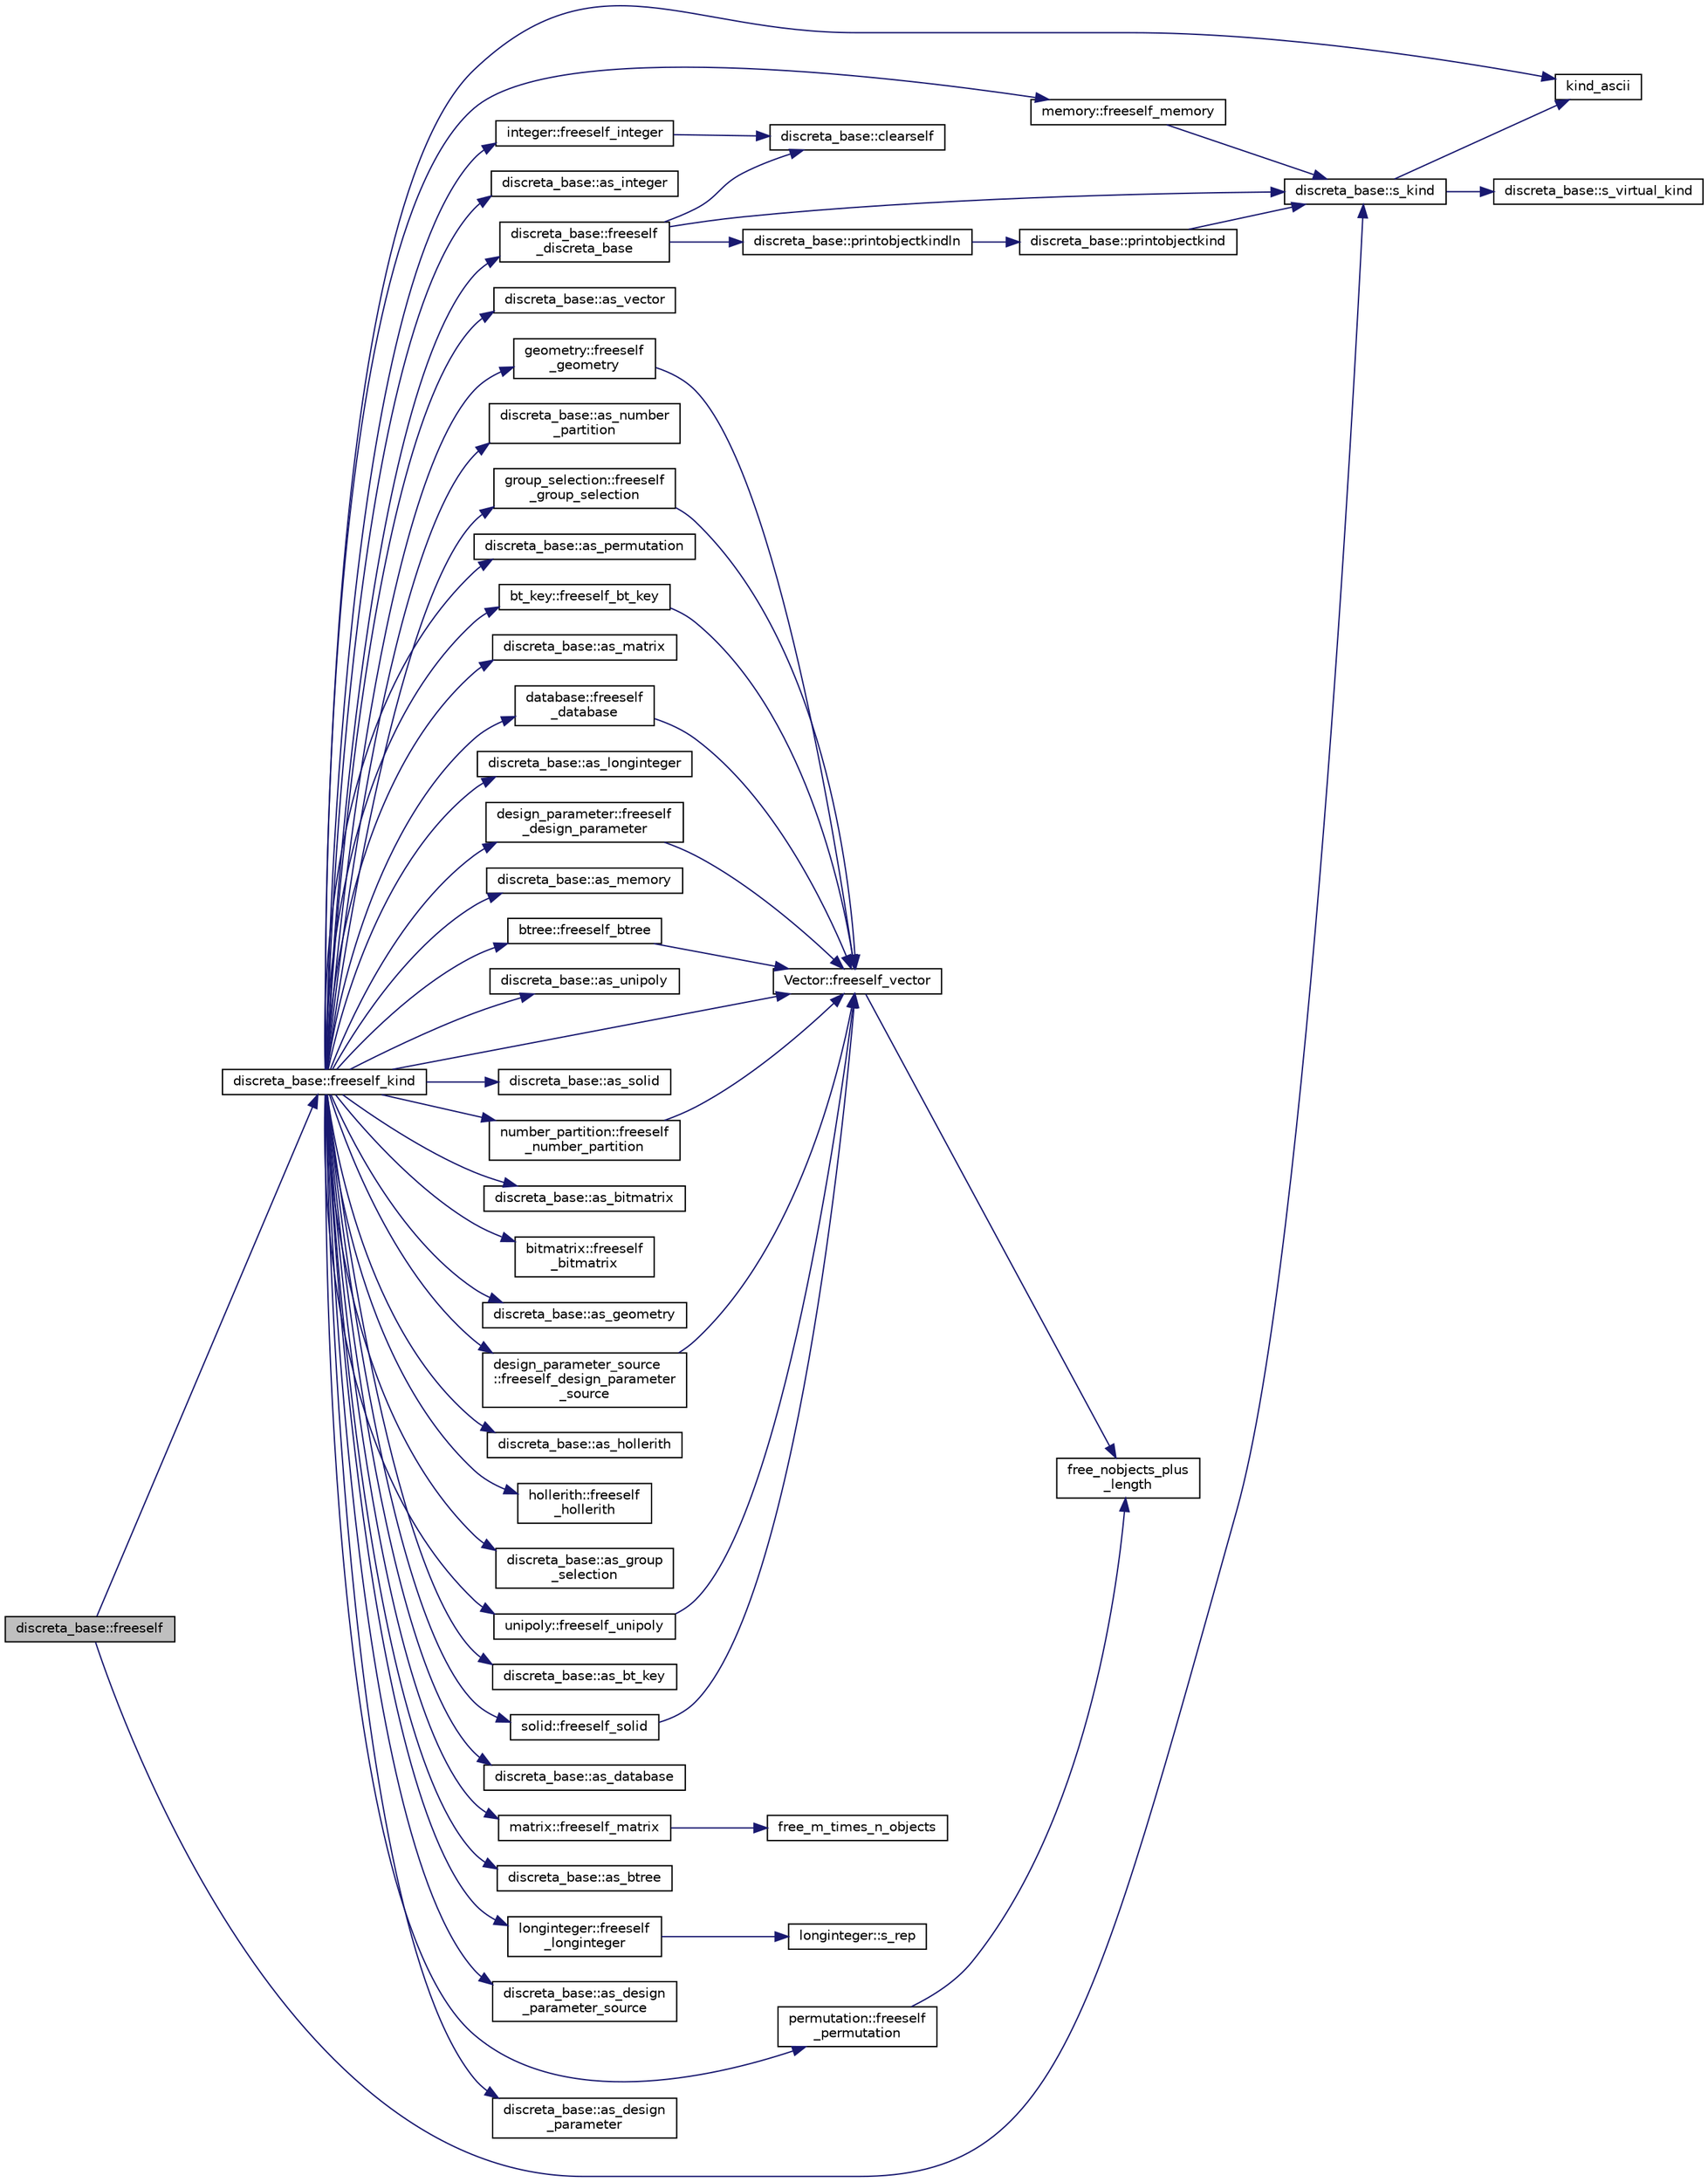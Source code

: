 digraph "discreta_base::freeself"
{
  edge [fontname="Helvetica",fontsize="10",labelfontname="Helvetica",labelfontsize="10"];
  node [fontname="Helvetica",fontsize="10",shape=record];
  rankdir="LR";
  Node12025 [label="discreta_base::freeself",height=0.2,width=0.4,color="black", fillcolor="grey75", style="filled", fontcolor="black"];
  Node12025 -> Node12026 [color="midnightblue",fontsize="10",style="solid",fontname="Helvetica"];
  Node12026 [label="discreta_base::freeself_kind",height=0.2,width=0.4,color="black", fillcolor="white", style="filled",URL="$d7/d71/classdiscreta__base.html#a63a23ada2165b3838fab719ed458cec8"];
  Node12026 -> Node12027 [color="midnightblue",fontsize="10",style="solid",fontname="Helvetica"];
  Node12027 [label="discreta_base::freeself\l_discreta_base",height=0.2,width=0.4,color="black", fillcolor="white", style="filled",URL="$d7/d71/classdiscreta__base.html#a8b1ec2cee4566034441e066dc2c027db"];
  Node12027 -> Node12028 [color="midnightblue",fontsize="10",style="solid",fontname="Helvetica"];
  Node12028 [label="discreta_base::s_kind",height=0.2,width=0.4,color="black", fillcolor="white", style="filled",URL="$d7/d71/classdiscreta__base.html#a8a830025c74adbbc3362418a7c2ba157"];
  Node12028 -> Node12029 [color="midnightblue",fontsize="10",style="solid",fontname="Helvetica"];
  Node12029 [label="discreta_base::s_virtual_kind",height=0.2,width=0.4,color="black", fillcolor="white", style="filled",URL="$d7/d71/classdiscreta__base.html#a52778a6d6943a468be083d0785d418fb"];
  Node12028 -> Node12030 [color="midnightblue",fontsize="10",style="solid",fontname="Helvetica"];
  Node12030 [label="kind_ascii",height=0.2,width=0.4,color="black", fillcolor="white", style="filled",URL="$d9/d60/discreta_8h.html#ad0ce825a9f29bc6cec27e1b64cfe27bf"];
  Node12027 -> Node12031 [color="midnightblue",fontsize="10",style="solid",fontname="Helvetica"];
  Node12031 [label="discreta_base::printobjectkindln",height=0.2,width=0.4,color="black", fillcolor="white", style="filled",URL="$d7/d71/classdiscreta__base.html#a677ccc8f392ebedde05e453f8cf59559"];
  Node12031 -> Node12032 [color="midnightblue",fontsize="10",style="solid",fontname="Helvetica"];
  Node12032 [label="discreta_base::printobjectkind",height=0.2,width=0.4,color="black", fillcolor="white", style="filled",URL="$d7/d71/classdiscreta__base.html#aa75a1314aa706909b029664944904231"];
  Node12032 -> Node12028 [color="midnightblue",fontsize="10",style="solid",fontname="Helvetica"];
  Node12027 -> Node12033 [color="midnightblue",fontsize="10",style="solid",fontname="Helvetica"];
  Node12033 [label="discreta_base::clearself",height=0.2,width=0.4,color="black", fillcolor="white", style="filled",URL="$d7/d71/classdiscreta__base.html#acc3985eac311491ab6ea3e409cffd3c4"];
  Node12026 -> Node12034 [color="midnightblue",fontsize="10",style="solid",fontname="Helvetica"];
  Node12034 [label="discreta_base::as_integer",height=0.2,width=0.4,color="black", fillcolor="white", style="filled",URL="$d7/d71/classdiscreta__base.html#a00d7691eaf874fd283d942692fe8dd26"];
  Node12026 -> Node12035 [color="midnightblue",fontsize="10",style="solid",fontname="Helvetica"];
  Node12035 [label="integer::freeself_integer",height=0.2,width=0.4,color="black", fillcolor="white", style="filled",URL="$d0/de5/classinteger.html#a02eb557612c9db1820dd75a77151edc0"];
  Node12035 -> Node12033 [color="midnightblue",fontsize="10",style="solid",fontname="Helvetica"];
  Node12026 -> Node12036 [color="midnightblue",fontsize="10",style="solid",fontname="Helvetica"];
  Node12036 [label="discreta_base::as_vector",height=0.2,width=0.4,color="black", fillcolor="white", style="filled",URL="$d7/d71/classdiscreta__base.html#a7bdd6cae39c380b128ee9e17e42cf020"];
  Node12026 -> Node12037 [color="midnightblue",fontsize="10",style="solid",fontname="Helvetica"];
  Node12037 [label="Vector::freeself_vector",height=0.2,width=0.4,color="black", fillcolor="white", style="filled",URL="$d5/db2/class_vector.html#ad55c58937ca8fb342247a2c0fb572d20"];
  Node12037 -> Node12038 [color="midnightblue",fontsize="10",style="solid",fontname="Helvetica"];
  Node12038 [label="free_nobjects_plus\l_length",height=0.2,width=0.4,color="black", fillcolor="white", style="filled",URL="$d9/d60/discreta_8h.html#a9fe9986097b58d1ade2867be95632efb"];
  Node12026 -> Node12039 [color="midnightblue",fontsize="10",style="solid",fontname="Helvetica"];
  Node12039 [label="discreta_base::as_number\l_partition",height=0.2,width=0.4,color="black", fillcolor="white", style="filled",URL="$d7/d71/classdiscreta__base.html#a307aa09de0e925d46697707968ffab00"];
  Node12026 -> Node12040 [color="midnightblue",fontsize="10",style="solid",fontname="Helvetica"];
  Node12040 [label="number_partition::freeself\l_number_partition",height=0.2,width=0.4,color="black", fillcolor="white", style="filled",URL="$df/d50/classnumber__partition.html#aa74111c1c8cd218b654e7b7c1ca42eb5"];
  Node12040 -> Node12037 [color="midnightblue",fontsize="10",style="solid",fontname="Helvetica"];
  Node12026 -> Node12041 [color="midnightblue",fontsize="10",style="solid",fontname="Helvetica"];
  Node12041 [label="discreta_base::as_permutation",height=0.2,width=0.4,color="black", fillcolor="white", style="filled",URL="$d7/d71/classdiscreta__base.html#aa4e72f36a82984239b12ae831e131098"];
  Node12026 -> Node12042 [color="midnightblue",fontsize="10",style="solid",fontname="Helvetica"];
  Node12042 [label="permutation::freeself\l_permutation",height=0.2,width=0.4,color="black", fillcolor="white", style="filled",URL="$d0/d08/classpermutation.html#a1f86343fa765d71c976d79e5ce372c12"];
  Node12042 -> Node12038 [color="midnightblue",fontsize="10",style="solid",fontname="Helvetica"];
  Node12026 -> Node12043 [color="midnightblue",fontsize="10",style="solid",fontname="Helvetica"];
  Node12043 [label="discreta_base::as_matrix",height=0.2,width=0.4,color="black", fillcolor="white", style="filled",URL="$d7/d71/classdiscreta__base.html#ae4d7f56d917a4707b838fbffde6467ff"];
  Node12026 -> Node12044 [color="midnightblue",fontsize="10",style="solid",fontname="Helvetica"];
  Node12044 [label="matrix::freeself_matrix",height=0.2,width=0.4,color="black", fillcolor="white", style="filled",URL="$d1/d8d/classmatrix.html#ab47d61820499f35c15bf82fb6a3b9bd1"];
  Node12044 -> Node12045 [color="midnightblue",fontsize="10",style="solid",fontname="Helvetica"];
  Node12045 [label="free_m_times_n_objects",height=0.2,width=0.4,color="black", fillcolor="white", style="filled",URL="$d9/d60/discreta_8h.html#a5a672671f49ca4a2855b0a601f612aef"];
  Node12026 -> Node12046 [color="midnightblue",fontsize="10",style="solid",fontname="Helvetica"];
  Node12046 [label="discreta_base::as_longinteger",height=0.2,width=0.4,color="black", fillcolor="white", style="filled",URL="$d7/d71/classdiscreta__base.html#a20a094639eb711b10c8694c51937f7cd"];
  Node12026 -> Node12047 [color="midnightblue",fontsize="10",style="solid",fontname="Helvetica"];
  Node12047 [label="longinteger::freeself\l_longinteger",height=0.2,width=0.4,color="black", fillcolor="white", style="filled",URL="$d3/d71/classlonginteger.html#a82006f4b7c6bf897de0387497e16c219"];
  Node12047 -> Node12048 [color="midnightblue",fontsize="10",style="solid",fontname="Helvetica"];
  Node12048 [label="longinteger::s_rep",height=0.2,width=0.4,color="black", fillcolor="white", style="filled",URL="$d3/d71/classlonginteger.html#ad1ec809a79c42ffe63d6c9e6dd46bff5"];
  Node12026 -> Node12049 [color="midnightblue",fontsize="10",style="solid",fontname="Helvetica"];
  Node12049 [label="discreta_base::as_memory",height=0.2,width=0.4,color="black", fillcolor="white", style="filled",URL="$d7/d71/classdiscreta__base.html#ad94b2d7dce0cd4fa22db57f6e79c4bd2"];
  Node12026 -> Node12050 [color="midnightblue",fontsize="10",style="solid",fontname="Helvetica"];
  Node12050 [label="memory::freeself_memory",height=0.2,width=0.4,color="black", fillcolor="white", style="filled",URL="$d8/d99/classmemory.html#a19366f9105d79a0e818cc19255d7ef4f"];
  Node12050 -> Node12028 [color="midnightblue",fontsize="10",style="solid",fontname="Helvetica"];
  Node12026 -> Node12051 [color="midnightblue",fontsize="10",style="solid",fontname="Helvetica"];
  Node12051 [label="discreta_base::as_unipoly",height=0.2,width=0.4,color="black", fillcolor="white", style="filled",URL="$d7/d71/classdiscreta__base.html#ad50d8027f039fe5c2478cddb243adc9d"];
  Node12026 -> Node12052 [color="midnightblue",fontsize="10",style="solid",fontname="Helvetica"];
  Node12052 [label="unipoly::freeself_unipoly",height=0.2,width=0.4,color="black", fillcolor="white", style="filled",URL="$d1/d89/classunipoly.html#aad315db6c6adb555a0c63877aab7d27e"];
  Node12052 -> Node12037 [color="midnightblue",fontsize="10",style="solid",fontname="Helvetica"];
  Node12026 -> Node12053 [color="midnightblue",fontsize="10",style="solid",fontname="Helvetica"];
  Node12053 [label="discreta_base::as_solid",height=0.2,width=0.4,color="black", fillcolor="white", style="filled",URL="$d7/d71/classdiscreta__base.html#a1fc5f2b85ec97ab0a69dd64903c970a5"];
  Node12026 -> Node12054 [color="midnightblue",fontsize="10",style="solid",fontname="Helvetica"];
  Node12054 [label="solid::freeself_solid",height=0.2,width=0.4,color="black", fillcolor="white", style="filled",URL="$d8/def/classsolid.html#a84c2f0abd7b24b1cf2ccefa9c99567fe"];
  Node12054 -> Node12037 [color="midnightblue",fontsize="10",style="solid",fontname="Helvetica"];
  Node12026 -> Node12055 [color="midnightblue",fontsize="10",style="solid",fontname="Helvetica"];
  Node12055 [label="discreta_base::as_bitmatrix",height=0.2,width=0.4,color="black", fillcolor="white", style="filled",URL="$d7/d71/classdiscreta__base.html#a071ad54ea8ef6c9d1d15f532e5a76df6"];
  Node12026 -> Node12056 [color="midnightblue",fontsize="10",style="solid",fontname="Helvetica"];
  Node12056 [label="bitmatrix::freeself\l_bitmatrix",height=0.2,width=0.4,color="black", fillcolor="white", style="filled",URL="$de/dc8/classbitmatrix.html#a4b84eed56a244df63819eae6b7ba1eff"];
  Node12026 -> Node12057 [color="midnightblue",fontsize="10",style="solid",fontname="Helvetica"];
  Node12057 [label="discreta_base::as_geometry",height=0.2,width=0.4,color="black", fillcolor="white", style="filled",URL="$d7/d71/classdiscreta__base.html#a38fc7b4cdd830703e9d87354b79bc5c8"];
  Node12026 -> Node12058 [color="midnightblue",fontsize="10",style="solid",fontname="Helvetica"];
  Node12058 [label="geometry::freeself\l_geometry",height=0.2,width=0.4,color="black", fillcolor="white", style="filled",URL="$da/d44/classgeometry.html#a504b1b52d24b4ae00d9fd0b7838b57e6"];
  Node12058 -> Node12037 [color="midnightblue",fontsize="10",style="solid",fontname="Helvetica"];
  Node12026 -> Node12059 [color="midnightblue",fontsize="10",style="solid",fontname="Helvetica"];
  Node12059 [label="discreta_base::as_hollerith",height=0.2,width=0.4,color="black", fillcolor="white", style="filled",URL="$d7/d71/classdiscreta__base.html#a3e66f82711f314710107e2f29e589690"];
  Node12026 -> Node12060 [color="midnightblue",fontsize="10",style="solid",fontname="Helvetica"];
  Node12060 [label="hollerith::freeself\l_hollerith",height=0.2,width=0.4,color="black", fillcolor="white", style="filled",URL="$d8/d99/classhollerith.html#a240d1b30780c9e09323d0b3ad5e2d1f7"];
  Node12026 -> Node12061 [color="midnightblue",fontsize="10",style="solid",fontname="Helvetica"];
  Node12061 [label="discreta_base::as_group\l_selection",height=0.2,width=0.4,color="black", fillcolor="white", style="filled",URL="$d7/d71/classdiscreta__base.html#aae1bac4883c567718bef9fb610abbdc8"];
  Node12026 -> Node12062 [color="midnightblue",fontsize="10",style="solid",fontname="Helvetica"];
  Node12062 [label="group_selection::freeself\l_group_selection",height=0.2,width=0.4,color="black", fillcolor="white", style="filled",URL="$d6/db0/classgroup__selection.html#a778b1a466858bf7f90516eeba1795798"];
  Node12062 -> Node12037 [color="midnightblue",fontsize="10",style="solid",fontname="Helvetica"];
  Node12026 -> Node12063 [color="midnightblue",fontsize="10",style="solid",fontname="Helvetica"];
  Node12063 [label="discreta_base::as_bt_key",height=0.2,width=0.4,color="black", fillcolor="white", style="filled",URL="$d7/d71/classdiscreta__base.html#a2734c6e08dca17cf6588bd5064ec1b9f"];
  Node12026 -> Node12064 [color="midnightblue",fontsize="10",style="solid",fontname="Helvetica"];
  Node12064 [label="bt_key::freeself_bt_key",height=0.2,width=0.4,color="black", fillcolor="white", style="filled",URL="$d1/de5/classbt__key.html#aad1f5a9b943d3ae072f1d09a9bb126c6"];
  Node12064 -> Node12037 [color="midnightblue",fontsize="10",style="solid",fontname="Helvetica"];
  Node12026 -> Node12065 [color="midnightblue",fontsize="10",style="solid",fontname="Helvetica"];
  Node12065 [label="discreta_base::as_database",height=0.2,width=0.4,color="black", fillcolor="white", style="filled",URL="$d7/d71/classdiscreta__base.html#ab055d39d58210a2b03ba3d33703b09a9"];
  Node12026 -> Node12066 [color="midnightblue",fontsize="10",style="solid",fontname="Helvetica"];
  Node12066 [label="database::freeself\l_database",height=0.2,width=0.4,color="black", fillcolor="white", style="filled",URL="$db/d72/classdatabase.html#a4dc263211f9b364e4fa733c8cf53e066"];
  Node12066 -> Node12037 [color="midnightblue",fontsize="10",style="solid",fontname="Helvetica"];
  Node12026 -> Node12067 [color="midnightblue",fontsize="10",style="solid",fontname="Helvetica"];
  Node12067 [label="discreta_base::as_btree",height=0.2,width=0.4,color="black", fillcolor="white", style="filled",URL="$d7/d71/classdiscreta__base.html#a78e76674cef2ec113c17989c11288778"];
  Node12026 -> Node12068 [color="midnightblue",fontsize="10",style="solid",fontname="Helvetica"];
  Node12068 [label="btree::freeself_btree",height=0.2,width=0.4,color="black", fillcolor="white", style="filled",URL="$dd/db0/classbtree.html#af866a69c5f887781efdcd491d71f2c28"];
  Node12068 -> Node12037 [color="midnightblue",fontsize="10",style="solid",fontname="Helvetica"];
  Node12026 -> Node12069 [color="midnightblue",fontsize="10",style="solid",fontname="Helvetica"];
  Node12069 [label="discreta_base::as_design\l_parameter_source",height=0.2,width=0.4,color="black", fillcolor="white", style="filled",URL="$d7/d71/classdiscreta__base.html#a59cbf837c6582ded5bc586265d13d81a"];
  Node12026 -> Node12070 [color="midnightblue",fontsize="10",style="solid",fontname="Helvetica"];
  Node12070 [label="design_parameter_source\l::freeself_design_parameter\l_source",height=0.2,width=0.4,color="black", fillcolor="white", style="filled",URL="$df/d4b/classdesign__parameter__source.html#a61e751fbde5330ede70525d4953bbc79"];
  Node12070 -> Node12037 [color="midnightblue",fontsize="10",style="solid",fontname="Helvetica"];
  Node12026 -> Node12071 [color="midnightblue",fontsize="10",style="solid",fontname="Helvetica"];
  Node12071 [label="discreta_base::as_design\l_parameter",height=0.2,width=0.4,color="black", fillcolor="white", style="filled",URL="$d7/d71/classdiscreta__base.html#aab24ff38ea1c5471ab3de42e014d0f2a"];
  Node12026 -> Node12072 [color="midnightblue",fontsize="10",style="solid",fontname="Helvetica"];
  Node12072 [label="design_parameter::freeself\l_design_parameter",height=0.2,width=0.4,color="black", fillcolor="white", style="filled",URL="$da/d94/classdesign__parameter.html#a0e7274960527530080b673a9d9e53fed"];
  Node12072 -> Node12037 [color="midnightblue",fontsize="10",style="solid",fontname="Helvetica"];
  Node12026 -> Node12030 [color="midnightblue",fontsize="10",style="solid",fontname="Helvetica"];
  Node12025 -> Node12028 [color="midnightblue",fontsize="10",style="solid",fontname="Helvetica"];
}
